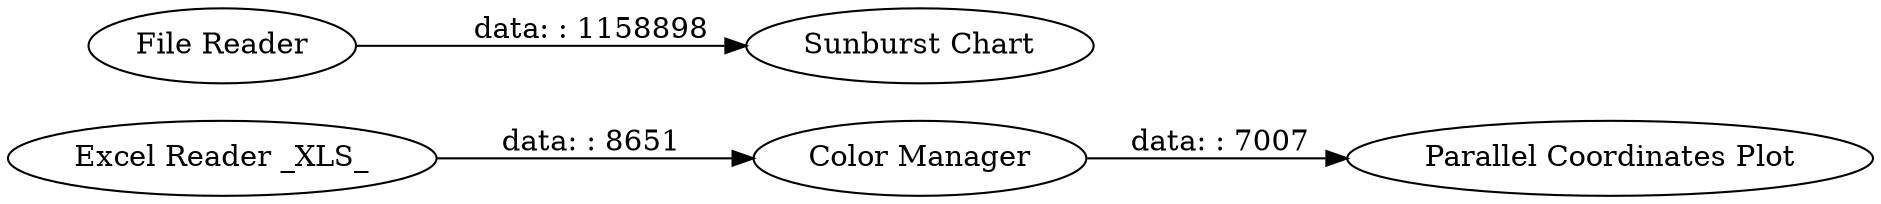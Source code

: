 digraph {
	"2622828950740128077_4" [label="Parallel Coordinates Plot"]
	"2622828950740128077_5" [label="Sunburst Chart"]
	"2622828950740128077_1" [label="File Reader"]
	"2622828950740128077_9" [label="Color Manager"]
	"2622828950740128077_8" [label="Excel Reader _XLS_"]
	"2622828950740128077_1" -> "2622828950740128077_5" [label="data: : 1158898"]
	"2622828950740128077_9" -> "2622828950740128077_4" [label="data: : 7007"]
	"2622828950740128077_8" -> "2622828950740128077_9" [label="data: : 8651"]
	rankdir=LR
}

